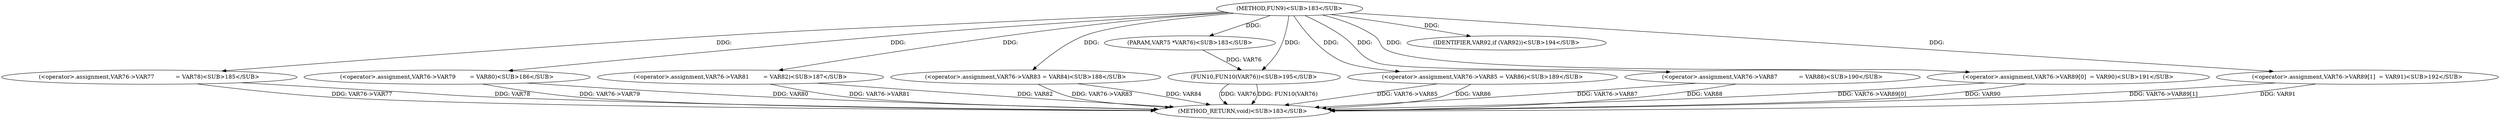 
digraph "FUN9" {  

"1790" [label = "(METHOD,FUN9)<SUB>183</SUB>" ]

"1842" [label = "(METHOD_RETURN,void)<SUB>183</SUB>" ]

"1791" [label = "(PARAM,VAR75 *VAR76)<SUB>183</SUB>" ]

"1793" [label = "(&lt;operator&gt;.assignment,VAR76-&gt;VAR77            = VAR78)<SUB>185</SUB>" ]

"1798" [label = "(&lt;operator&gt;.assignment,VAR76-&gt;VAR79        = VAR80)<SUB>186</SUB>" ]

"1803" [label = "(&lt;operator&gt;.assignment,VAR76-&gt;VAR81        = VAR82)<SUB>187</SUB>" ]

"1808" [label = "(&lt;operator&gt;.assignment,VAR76-&gt;VAR83 = VAR84)<SUB>188</SUB>" ]

"1813" [label = "(&lt;operator&gt;.assignment,VAR76-&gt;VAR85 = VAR86)<SUB>189</SUB>" ]

"1818" [label = "(&lt;operator&gt;.assignment,VAR76-&gt;VAR87            = VAR88)<SUB>190</SUB>" ]

"1823" [label = "(&lt;operator&gt;.assignment,VAR76-&gt;VAR89[0]  = VAR90)<SUB>191</SUB>" ]

"1830" [label = "(&lt;operator&gt;.assignment,VAR76-&gt;VAR89[1]  = VAR91)<SUB>192</SUB>" ]

"1838" [label = "(IDENTIFIER,VAR92,if (VAR92))<SUB>194</SUB>" ]

"1840" [label = "(FUN10,FUN10(VAR76))<SUB>195</SUB>" ]

  "1793" -> "1842"  [ label = "DDG: VAR76-&gt;VAR77"] 

  "1798" -> "1842"  [ label = "DDG: VAR76-&gt;VAR79"] 

  "1803" -> "1842"  [ label = "DDG: VAR76-&gt;VAR81"] 

  "1808" -> "1842"  [ label = "DDG: VAR76-&gt;VAR83"] 

  "1813" -> "1842"  [ label = "DDG: VAR76-&gt;VAR85"] 

  "1818" -> "1842"  [ label = "DDG: VAR76-&gt;VAR87"] 

  "1823" -> "1842"  [ label = "DDG: VAR76-&gt;VAR89[0]"] 

  "1830" -> "1842"  [ label = "DDG: VAR76-&gt;VAR89[1]"] 

  "1840" -> "1842"  [ label = "DDG: VAR76"] 

  "1840" -> "1842"  [ label = "DDG: FUN10(VAR76)"] 

  "1798" -> "1842"  [ label = "DDG: VAR80"] 

  "1830" -> "1842"  [ label = "DDG: VAR91"] 

  "1818" -> "1842"  [ label = "DDG: VAR88"] 

  "1808" -> "1842"  [ label = "DDG: VAR84"] 

  "1813" -> "1842"  [ label = "DDG: VAR86"] 

  "1803" -> "1842"  [ label = "DDG: VAR82"] 

  "1793" -> "1842"  [ label = "DDG: VAR78"] 

  "1823" -> "1842"  [ label = "DDG: VAR90"] 

  "1790" -> "1791"  [ label = "DDG: "] 

  "1790" -> "1793"  [ label = "DDG: "] 

  "1790" -> "1798"  [ label = "DDG: "] 

  "1790" -> "1803"  [ label = "DDG: "] 

  "1790" -> "1808"  [ label = "DDG: "] 

  "1790" -> "1813"  [ label = "DDG: "] 

  "1790" -> "1818"  [ label = "DDG: "] 

  "1790" -> "1823"  [ label = "DDG: "] 

  "1790" -> "1830"  [ label = "DDG: "] 

  "1790" -> "1838"  [ label = "DDG: "] 

  "1791" -> "1840"  [ label = "DDG: VAR76"] 

  "1790" -> "1840"  [ label = "DDG: "] 

}